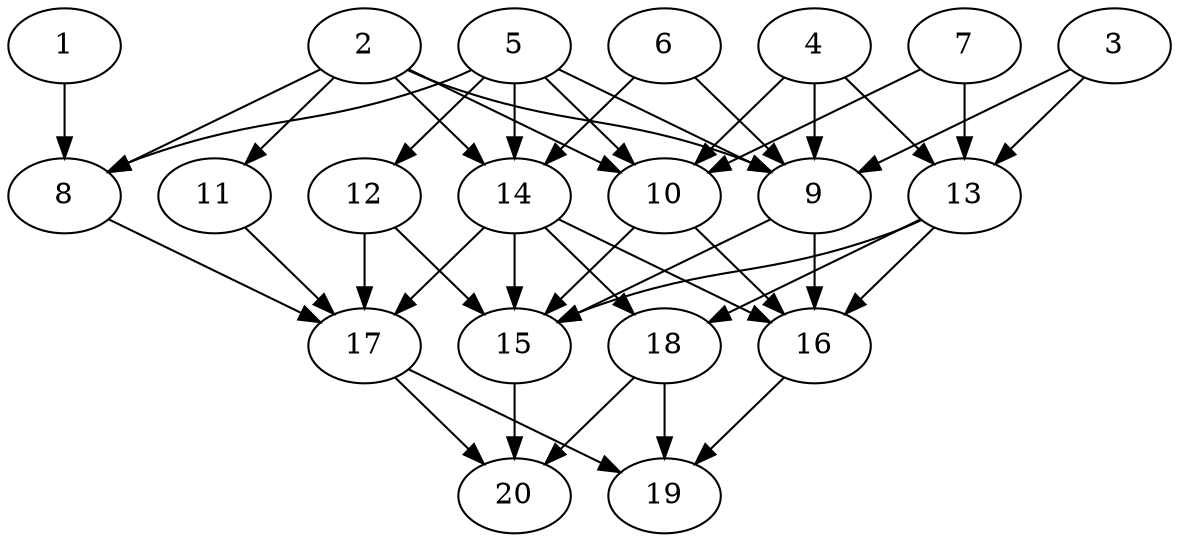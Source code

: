 // DAG automatically generated by daggen at Tue Jul 23 14:28:59 2019
// ./daggen --dot -n 20 --ccr 0.3 --fat 0.6 --regular 0.5 --density 0.7 --mindata 5242880 --maxdata 52428800 
digraph G {
  1 [size="136509440", alpha="0.01", expect_size="40952832"] 
  1 -> 8 [size ="40952832"]
  2 [size="61914453", alpha="0.07", expect_size="18574336"] 
  2 -> 8 [size ="18574336"]
  2 -> 9 [size ="18574336"]
  2 -> 10 [size ="18574336"]
  2 -> 11 [size ="18574336"]
  2 -> 14 [size ="18574336"]
  3 [size="146517333", alpha="0.06", expect_size="43955200"] 
  3 -> 9 [size ="43955200"]
  3 -> 13 [size ="43955200"]
  4 [size="96846507", alpha="0.15", expect_size="29053952"] 
  4 -> 9 [size ="29053952"]
  4 -> 10 [size ="29053952"]
  4 -> 13 [size ="29053952"]
  5 [size="142131200", alpha="0.04", expect_size="42639360"] 
  5 -> 8 [size ="42639360"]
  5 -> 9 [size ="42639360"]
  5 -> 10 [size ="42639360"]
  5 -> 12 [size ="42639360"]
  5 -> 14 [size ="42639360"]
  6 [size="132911787", alpha="0.19", expect_size="39873536"] 
  6 -> 9 [size ="39873536"]
  6 -> 14 [size ="39873536"]
  7 [size="24258560", alpha="0.01", expect_size="7277568"] 
  7 -> 10 [size ="7277568"]
  7 -> 13 [size ="7277568"]
  8 [size="141817173", alpha="0.07", expect_size="42545152"] 
  8 -> 17 [size ="42545152"]
  9 [size="162471253", alpha="0.09", expect_size="48741376"] 
  9 -> 15 [size ="48741376"]
  9 -> 16 [size ="48741376"]
  10 [size="113472853", alpha="0.15", expect_size="34041856"] 
  10 -> 15 [size ="34041856"]
  10 -> 16 [size ="34041856"]
  11 [size="28880213", alpha="0.18", expect_size="8664064"] 
  11 -> 17 [size ="8664064"]
  12 [size="37396480", alpha="0.05", expect_size="11218944"] 
  12 -> 15 [size ="11218944"]
  12 -> 17 [size ="11218944"]
  13 [size="92057600", alpha="0.11", expect_size="27617280"] 
  13 -> 15 [size ="27617280"]
  13 -> 16 [size ="27617280"]
  13 -> 18 [size ="27617280"]
  14 [size="135840427", alpha="0.17", expect_size="40752128"] 
  14 -> 15 [size ="40752128"]
  14 -> 16 [size ="40752128"]
  14 -> 17 [size ="40752128"]
  14 -> 18 [size ="40752128"]
  15 [size="99863893", alpha="0.10", expect_size="29959168"] 
  15 -> 20 [size ="29959168"]
  16 [size="129802240", alpha="0.07", expect_size="38940672"] 
  16 -> 19 [size ="38940672"]
  17 [size="119268693", alpha="0.03", expect_size="35780608"] 
  17 -> 19 [size ="35780608"]
  17 -> 20 [size ="35780608"]
  18 [size="130536107", alpha="0.00", expect_size="39160832"] 
  18 -> 19 [size ="39160832"]
  18 -> 20 [size ="39160832"]
  19 [size="25371307", alpha="0.07", expect_size="7611392"] 
  20 [size="93040640", alpha="0.11", expect_size="27912192"] 
}
